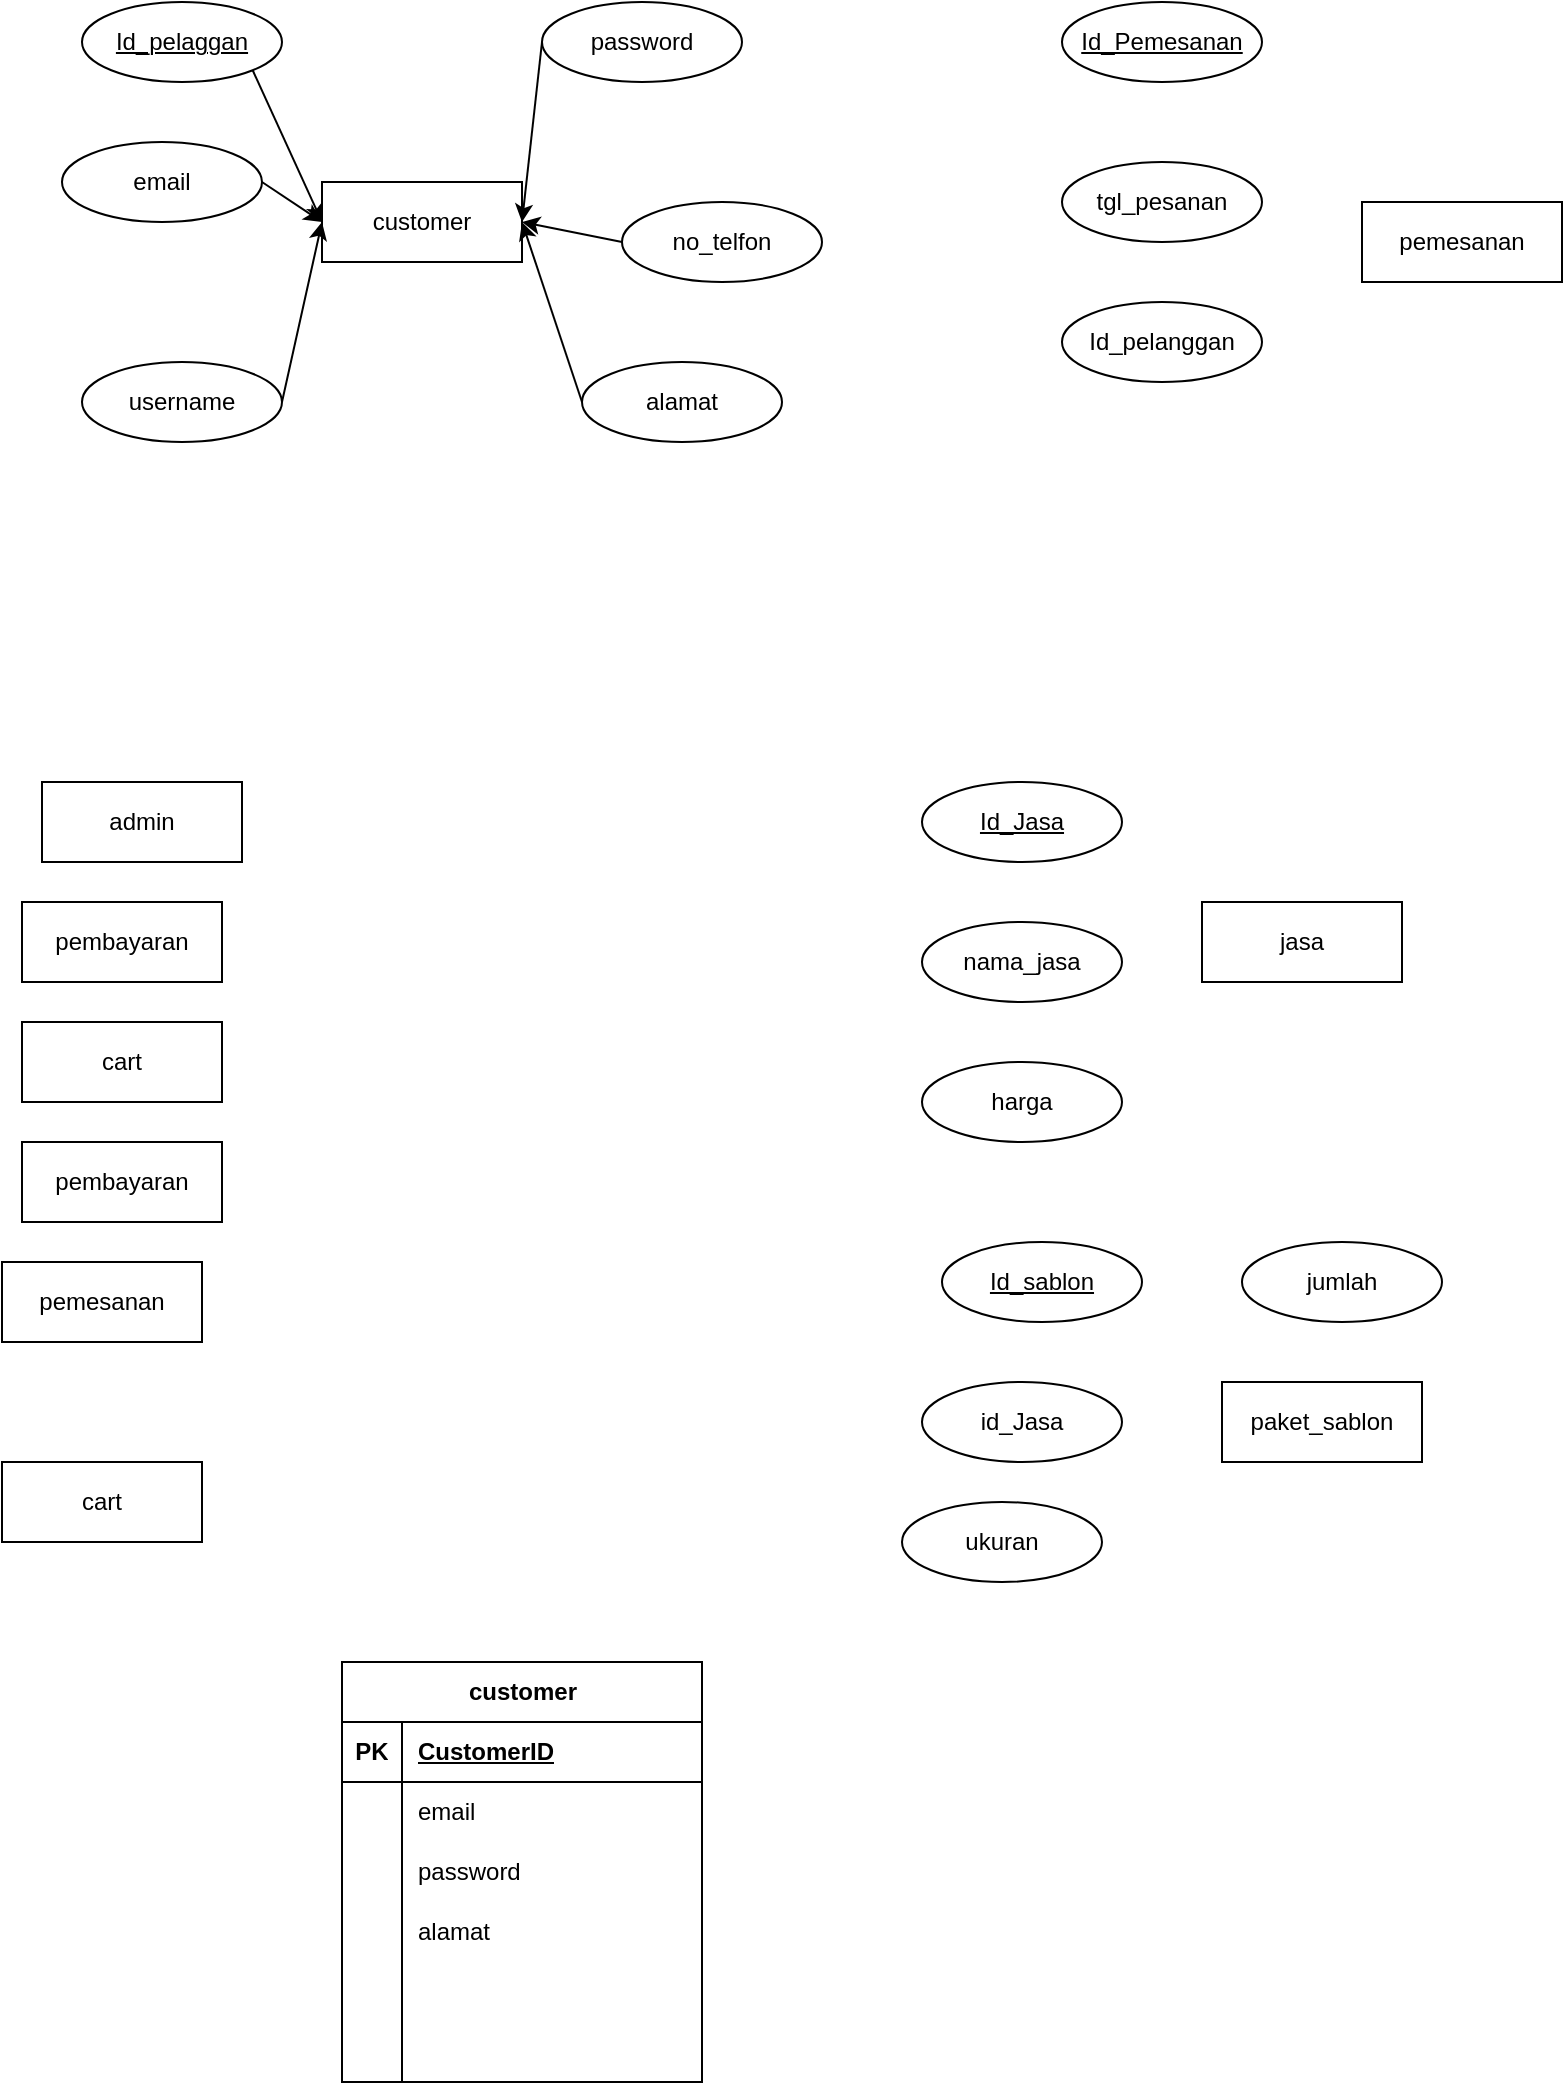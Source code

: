 <mxfile version="21.1.1" type="github">
  <diagram id="R2lEEEUBdFMjLlhIrx00" name="Page-1">
    <mxGraphModel dx="1885" dy="522" grid="1" gridSize="10" guides="1" tooltips="1" connect="1" arrows="1" fold="1" page="1" pageScale="1" pageWidth="850" pageHeight="1100" math="0" shadow="0" extFonts="Permanent Marker^https://fonts.googleapis.com/css?family=Permanent+Marker">
      <root>
        <mxCell id="0" />
        <mxCell id="1" parent="0" />
        <mxCell id="5mV2cB9xephwo2F0kHvx-2" value="customer&lt;br&gt;" style="whiteSpace=wrap;html=1;align=center;" parent="1" vertex="1">
          <mxGeometry x="150" y="140" width="100" height="40" as="geometry" />
        </mxCell>
        <mxCell id="5mV2cB9xephwo2F0kHvx-3" value="admin" style="whiteSpace=wrap;html=1;align=center;" parent="1" vertex="1">
          <mxGeometry x="10" y="440" width="100" height="40" as="geometry" />
        </mxCell>
        <mxCell id="5mV2cB9xephwo2F0kHvx-4" value="jasa" style="whiteSpace=wrap;html=1;align=center;" parent="1" vertex="1">
          <mxGeometry x="590" y="500" width="100" height="40" as="geometry" />
        </mxCell>
        <mxCell id="5mV2cB9xephwo2F0kHvx-5" value="pemesanan" style="whiteSpace=wrap;html=1;align=center;" parent="1" vertex="1">
          <mxGeometry x="-10" y="680" width="100" height="40" as="geometry" />
        </mxCell>
        <mxCell id="5mV2cB9xephwo2F0kHvx-6" value="pemesanan" style="whiteSpace=wrap;html=1;align=center;" parent="1" vertex="1">
          <mxGeometry x="670" y="150" width="100" height="40" as="geometry" />
        </mxCell>
        <mxCell id="5mV2cB9xephwo2F0kHvx-7" value="pembayaran" style="whiteSpace=wrap;html=1;align=center;" parent="1" vertex="1">
          <mxGeometry y="500" width="100" height="40" as="geometry" />
        </mxCell>
        <mxCell id="5mV2cB9xephwo2F0kHvx-8" value="pembayaran" style="whiteSpace=wrap;html=1;align=center;" parent="1" vertex="1">
          <mxGeometry y="620" width="100" height="40" as="geometry" />
        </mxCell>
        <mxCell id="5mV2cB9xephwo2F0kHvx-9" value="cart" style="whiteSpace=wrap;html=1;align=center;" parent="1" vertex="1">
          <mxGeometry x="-10" y="780" width="100" height="40" as="geometry" />
        </mxCell>
        <mxCell id="5mV2cB9xephwo2F0kHvx-10" value="cart" style="whiteSpace=wrap;html=1;align=center;" parent="1" vertex="1">
          <mxGeometry y="560" width="100" height="40" as="geometry" />
        </mxCell>
        <mxCell id="WgaGpkO2jQIKQM-egrKY-1" value="customer" style="shape=table;startSize=30;container=1;collapsible=1;childLayout=tableLayout;fixedRows=1;rowLines=0;fontStyle=1;align=center;resizeLast=1;html=1;" parent="1" vertex="1">
          <mxGeometry x="160" y="880" width="180" height="210" as="geometry" />
        </mxCell>
        <mxCell id="WgaGpkO2jQIKQM-egrKY-2" value="" style="shape=tableRow;horizontal=0;startSize=0;swimlaneHead=0;swimlaneBody=0;fillColor=none;collapsible=0;dropTarget=0;points=[[0,0.5],[1,0.5]];portConstraint=eastwest;top=0;left=0;right=0;bottom=1;" parent="WgaGpkO2jQIKQM-egrKY-1" vertex="1">
          <mxGeometry y="30" width="180" height="30" as="geometry" />
        </mxCell>
        <mxCell id="WgaGpkO2jQIKQM-egrKY-3" value="PK" style="shape=partialRectangle;connectable=0;fillColor=none;top=0;left=0;bottom=0;right=0;fontStyle=1;overflow=hidden;whiteSpace=wrap;html=1;" parent="WgaGpkO2jQIKQM-egrKY-2" vertex="1">
          <mxGeometry width="30" height="30" as="geometry">
            <mxRectangle width="30" height="30" as="alternateBounds" />
          </mxGeometry>
        </mxCell>
        <mxCell id="WgaGpkO2jQIKQM-egrKY-4" value="CustomerID" style="shape=partialRectangle;connectable=0;fillColor=none;top=0;left=0;bottom=0;right=0;align=left;spacingLeft=6;fontStyle=5;overflow=hidden;whiteSpace=wrap;html=1;" parent="WgaGpkO2jQIKQM-egrKY-2" vertex="1">
          <mxGeometry x="30" width="150" height="30" as="geometry">
            <mxRectangle width="150" height="30" as="alternateBounds" />
          </mxGeometry>
        </mxCell>
        <mxCell id="WgaGpkO2jQIKQM-egrKY-5" value="" style="shape=tableRow;horizontal=0;startSize=0;swimlaneHead=0;swimlaneBody=0;fillColor=none;collapsible=0;dropTarget=0;points=[[0,0.5],[1,0.5]];portConstraint=eastwest;top=0;left=0;right=0;bottom=0;" parent="WgaGpkO2jQIKQM-egrKY-1" vertex="1">
          <mxGeometry y="60" width="180" height="30" as="geometry" />
        </mxCell>
        <mxCell id="WgaGpkO2jQIKQM-egrKY-6" value="" style="shape=partialRectangle;connectable=0;fillColor=none;top=0;left=0;bottom=0;right=0;editable=1;overflow=hidden;whiteSpace=wrap;html=1;" parent="WgaGpkO2jQIKQM-egrKY-5" vertex="1">
          <mxGeometry width="30" height="30" as="geometry">
            <mxRectangle width="30" height="30" as="alternateBounds" />
          </mxGeometry>
        </mxCell>
        <mxCell id="WgaGpkO2jQIKQM-egrKY-7" value="email" style="shape=partialRectangle;connectable=0;fillColor=none;top=0;left=0;bottom=0;right=0;align=left;spacingLeft=6;overflow=hidden;whiteSpace=wrap;html=1;" parent="WgaGpkO2jQIKQM-egrKY-5" vertex="1">
          <mxGeometry x="30" width="150" height="30" as="geometry">
            <mxRectangle width="150" height="30" as="alternateBounds" />
          </mxGeometry>
        </mxCell>
        <mxCell id="WgaGpkO2jQIKQM-egrKY-8" value="" style="shape=tableRow;horizontal=0;startSize=0;swimlaneHead=0;swimlaneBody=0;fillColor=none;collapsible=0;dropTarget=0;points=[[0,0.5],[1,0.5]];portConstraint=eastwest;top=0;left=0;right=0;bottom=0;" parent="WgaGpkO2jQIKQM-egrKY-1" vertex="1">
          <mxGeometry y="90" width="180" height="30" as="geometry" />
        </mxCell>
        <mxCell id="WgaGpkO2jQIKQM-egrKY-9" value="" style="shape=partialRectangle;connectable=0;fillColor=none;top=0;left=0;bottom=0;right=0;editable=1;overflow=hidden;whiteSpace=wrap;html=1;" parent="WgaGpkO2jQIKQM-egrKY-8" vertex="1">
          <mxGeometry width="30" height="30" as="geometry">
            <mxRectangle width="30" height="30" as="alternateBounds" />
          </mxGeometry>
        </mxCell>
        <mxCell id="WgaGpkO2jQIKQM-egrKY-10" value="password" style="shape=partialRectangle;connectable=0;fillColor=none;top=0;left=0;bottom=0;right=0;align=left;spacingLeft=6;overflow=hidden;whiteSpace=wrap;html=1;" parent="WgaGpkO2jQIKQM-egrKY-8" vertex="1">
          <mxGeometry x="30" width="150" height="30" as="geometry">
            <mxRectangle width="150" height="30" as="alternateBounds" />
          </mxGeometry>
        </mxCell>
        <mxCell id="WgaGpkO2jQIKQM-egrKY-11" value="" style="shape=tableRow;horizontal=0;startSize=0;swimlaneHead=0;swimlaneBody=0;fillColor=none;collapsible=0;dropTarget=0;points=[[0,0.5],[1,0.5]];portConstraint=eastwest;top=0;left=0;right=0;bottom=0;" parent="WgaGpkO2jQIKQM-egrKY-1" vertex="1">
          <mxGeometry y="120" width="180" height="30" as="geometry" />
        </mxCell>
        <mxCell id="WgaGpkO2jQIKQM-egrKY-12" value="" style="shape=partialRectangle;connectable=0;fillColor=none;top=0;left=0;bottom=0;right=0;editable=1;overflow=hidden;whiteSpace=wrap;html=1;" parent="WgaGpkO2jQIKQM-egrKY-11" vertex="1">
          <mxGeometry width="30" height="30" as="geometry">
            <mxRectangle width="30" height="30" as="alternateBounds" />
          </mxGeometry>
        </mxCell>
        <mxCell id="WgaGpkO2jQIKQM-egrKY-13" value="alamat" style="shape=partialRectangle;connectable=0;fillColor=none;top=0;left=0;bottom=0;right=0;align=left;spacingLeft=6;overflow=hidden;whiteSpace=wrap;html=1;" parent="WgaGpkO2jQIKQM-egrKY-11" vertex="1">
          <mxGeometry x="30" width="150" height="30" as="geometry">
            <mxRectangle width="150" height="30" as="alternateBounds" />
          </mxGeometry>
        </mxCell>
        <mxCell id="WgaGpkO2jQIKQM-egrKY-30" style="shape=tableRow;horizontal=0;startSize=0;swimlaneHead=0;swimlaneBody=0;fillColor=none;collapsible=0;dropTarget=0;points=[[0,0.5],[1,0.5]];portConstraint=eastwest;top=0;left=0;right=0;bottom=0;" parent="WgaGpkO2jQIKQM-egrKY-1" vertex="1">
          <mxGeometry y="150" width="180" height="30" as="geometry" />
        </mxCell>
        <mxCell id="WgaGpkO2jQIKQM-egrKY-31" style="shape=partialRectangle;connectable=0;fillColor=none;top=0;left=0;bottom=0;right=0;editable=1;overflow=hidden;whiteSpace=wrap;html=1;" parent="WgaGpkO2jQIKQM-egrKY-30" vertex="1">
          <mxGeometry width="30" height="30" as="geometry">
            <mxRectangle width="30" height="30" as="alternateBounds" />
          </mxGeometry>
        </mxCell>
        <mxCell id="WgaGpkO2jQIKQM-egrKY-32" style="shape=partialRectangle;connectable=0;fillColor=none;top=0;left=0;bottom=0;right=0;align=left;spacingLeft=6;overflow=hidden;whiteSpace=wrap;html=1;" parent="WgaGpkO2jQIKQM-egrKY-30" vertex="1">
          <mxGeometry x="30" width="150" height="30" as="geometry">
            <mxRectangle width="150" height="30" as="alternateBounds" />
          </mxGeometry>
        </mxCell>
        <mxCell id="WgaGpkO2jQIKQM-egrKY-33" style="shape=tableRow;horizontal=0;startSize=0;swimlaneHead=0;swimlaneBody=0;fillColor=none;collapsible=0;dropTarget=0;points=[[0,0.5],[1,0.5]];portConstraint=eastwest;top=0;left=0;right=0;bottom=0;" parent="WgaGpkO2jQIKQM-egrKY-1" vertex="1">
          <mxGeometry y="180" width="180" height="30" as="geometry" />
        </mxCell>
        <mxCell id="WgaGpkO2jQIKQM-egrKY-34" style="shape=partialRectangle;connectable=0;fillColor=none;top=0;left=0;bottom=0;right=0;editable=1;overflow=hidden;whiteSpace=wrap;html=1;" parent="WgaGpkO2jQIKQM-egrKY-33" vertex="1">
          <mxGeometry width="30" height="30" as="geometry">
            <mxRectangle width="30" height="30" as="alternateBounds" />
          </mxGeometry>
        </mxCell>
        <mxCell id="WgaGpkO2jQIKQM-egrKY-35" style="shape=partialRectangle;connectable=0;fillColor=none;top=0;left=0;bottom=0;right=0;align=left;spacingLeft=6;overflow=hidden;whiteSpace=wrap;html=1;" parent="WgaGpkO2jQIKQM-egrKY-33" vertex="1">
          <mxGeometry x="30" width="150" height="30" as="geometry">
            <mxRectangle width="150" height="30" as="alternateBounds" />
          </mxGeometry>
        </mxCell>
        <mxCell id="6rPEh_bnvKrcq9A52BbG-6" style="rounded=0;orthogonalLoop=1;jettySize=auto;html=1;exitX=1;exitY=1;exitDx=0;exitDy=0;entryX=0;entryY=0.5;entryDx=0;entryDy=0;" edge="1" parent="1" source="YTI3r-vrlZ_UczR5QLay-1" target="5mV2cB9xephwo2F0kHvx-2">
          <mxGeometry relative="1" as="geometry" />
        </mxCell>
        <mxCell id="YTI3r-vrlZ_UczR5QLay-1" value="Id_pelaggan" style="ellipse;whiteSpace=wrap;html=1;align=center;fontStyle=4;" parent="1" vertex="1">
          <mxGeometry x="30" y="50" width="100" height="40" as="geometry" />
        </mxCell>
        <mxCell id="6rPEh_bnvKrcq9A52BbG-8" style="rounded=0;orthogonalLoop=1;jettySize=auto;html=1;exitX=1;exitY=0.5;exitDx=0;exitDy=0;entryX=0;entryY=0.5;entryDx=0;entryDy=0;" edge="1" parent="1" source="YTI3r-vrlZ_UczR5QLay-3" target="5mV2cB9xephwo2F0kHvx-2">
          <mxGeometry relative="1" as="geometry" />
        </mxCell>
        <mxCell id="YTI3r-vrlZ_UczR5QLay-3" value="username" style="ellipse;whiteSpace=wrap;html=1;align=center;" parent="1" vertex="1">
          <mxGeometry x="30" y="230" width="100" height="40" as="geometry" />
        </mxCell>
        <mxCell id="6rPEh_bnvKrcq9A52BbG-7" style="rounded=0;orthogonalLoop=1;jettySize=auto;html=1;exitX=1;exitY=0.5;exitDx=0;exitDy=0;entryX=0;entryY=0.5;entryDx=0;entryDy=0;" edge="1" parent="1" source="YTI3r-vrlZ_UczR5QLay-4" target="5mV2cB9xephwo2F0kHvx-2">
          <mxGeometry relative="1" as="geometry" />
        </mxCell>
        <mxCell id="YTI3r-vrlZ_UczR5QLay-4" value="email" style="ellipse;whiteSpace=wrap;html=1;align=center;" parent="1" vertex="1">
          <mxGeometry x="20" y="120" width="100" height="40" as="geometry" />
        </mxCell>
        <mxCell id="6rPEh_bnvKrcq9A52BbG-9" style="rounded=0;orthogonalLoop=1;jettySize=auto;html=1;exitX=0;exitY=0.5;exitDx=0;exitDy=0;entryX=1;entryY=0.5;entryDx=0;entryDy=0;" edge="1" parent="1" source="YTI3r-vrlZ_UczR5QLay-5" target="5mV2cB9xephwo2F0kHvx-2">
          <mxGeometry relative="1" as="geometry" />
        </mxCell>
        <mxCell id="YTI3r-vrlZ_UczR5QLay-5" value="password" style="ellipse;whiteSpace=wrap;html=1;align=center;" parent="1" vertex="1">
          <mxGeometry x="260" y="50" width="100" height="40" as="geometry" />
        </mxCell>
        <mxCell id="6rPEh_bnvKrcq9A52BbG-11" style="rounded=0;orthogonalLoop=1;jettySize=auto;html=1;exitX=0;exitY=0.5;exitDx=0;exitDy=0;entryX=1;entryY=0.5;entryDx=0;entryDy=0;" edge="1" parent="1" source="YTI3r-vrlZ_UczR5QLay-6" target="5mV2cB9xephwo2F0kHvx-2">
          <mxGeometry relative="1" as="geometry" />
        </mxCell>
        <mxCell id="YTI3r-vrlZ_UczR5QLay-6" value="alamat" style="ellipse;whiteSpace=wrap;html=1;align=center;" parent="1" vertex="1">
          <mxGeometry x="280" y="230" width="100" height="40" as="geometry" />
        </mxCell>
        <mxCell id="6rPEh_bnvKrcq9A52BbG-10" style="rounded=0;orthogonalLoop=1;jettySize=auto;html=1;exitX=0;exitY=0.5;exitDx=0;exitDy=0;" edge="1" parent="1" source="YTI3r-vrlZ_UczR5QLay-7">
          <mxGeometry relative="1" as="geometry">
            <mxPoint x="250.0" y="160.0" as="targetPoint" />
          </mxGeometry>
        </mxCell>
        <mxCell id="YTI3r-vrlZ_UczR5QLay-7" value="no_telfon" style="ellipse;whiteSpace=wrap;html=1;align=center;" parent="1" vertex="1">
          <mxGeometry x="300" y="150" width="100" height="40" as="geometry" />
        </mxCell>
        <mxCell id="YTI3r-vrlZ_UczR5QLay-8" value="Id_Pemesanan" style="ellipse;whiteSpace=wrap;html=1;align=center;fontStyle=4;" parent="1" vertex="1">
          <mxGeometry x="520" y="50" width="100" height="40" as="geometry" />
        </mxCell>
        <mxCell id="YTI3r-vrlZ_UczR5QLay-9" value="tgl_pesanan" style="ellipse;whiteSpace=wrap;html=1;align=center;" parent="1" vertex="1">
          <mxGeometry x="520" y="130" width="100" height="40" as="geometry" />
        </mxCell>
        <mxCell id="YTI3r-vrlZ_UczR5QLay-10" value="Id_pelanggan" style="ellipse;whiteSpace=wrap;html=1;align=center;" parent="1" vertex="1">
          <mxGeometry x="520" y="200" width="100" height="40" as="geometry" />
        </mxCell>
        <mxCell id="6rPEh_bnvKrcq9A52BbG-1" value="paket_sablon" style="whiteSpace=wrap;html=1;align=center;" vertex="1" parent="1">
          <mxGeometry x="600" y="740" width="100" height="40" as="geometry" />
        </mxCell>
        <mxCell id="6rPEh_bnvKrcq9A52BbG-2" value="Id_Jasa" style="ellipse;whiteSpace=wrap;html=1;align=center;fontStyle=4;" vertex="1" parent="1">
          <mxGeometry x="450" y="440" width="100" height="40" as="geometry" />
        </mxCell>
        <mxCell id="6rPEh_bnvKrcq9A52BbG-4" value="nama_jasa" style="ellipse;whiteSpace=wrap;html=1;align=center;" vertex="1" parent="1">
          <mxGeometry x="450" y="510" width="100" height="40" as="geometry" />
        </mxCell>
        <mxCell id="6rPEh_bnvKrcq9A52BbG-5" value="harga" style="ellipse;whiteSpace=wrap;html=1;align=center;" vertex="1" parent="1">
          <mxGeometry x="450" y="580" width="100" height="40" as="geometry" />
        </mxCell>
        <mxCell id="6rPEh_bnvKrcq9A52BbG-13" value="Id_sablon" style="ellipse;whiteSpace=wrap;html=1;align=center;fontStyle=4;" vertex="1" parent="1">
          <mxGeometry x="460" y="670" width="100" height="40" as="geometry" />
        </mxCell>
        <mxCell id="6rPEh_bnvKrcq9A52BbG-15" value="id_Jasa" style="ellipse;whiteSpace=wrap;html=1;align=center;" vertex="1" parent="1">
          <mxGeometry x="450" y="740" width="100" height="40" as="geometry" />
        </mxCell>
        <mxCell id="6rPEh_bnvKrcq9A52BbG-16" value="ukuran" style="ellipse;whiteSpace=wrap;html=1;align=center;" vertex="1" parent="1">
          <mxGeometry x="440" y="800" width="100" height="40" as="geometry" />
        </mxCell>
        <mxCell id="6rPEh_bnvKrcq9A52BbG-17" value="jumlah" style="ellipse;whiteSpace=wrap;html=1;align=center;" vertex="1" parent="1">
          <mxGeometry x="610" y="670" width="100" height="40" as="geometry" />
        </mxCell>
      </root>
    </mxGraphModel>
  </diagram>
</mxfile>
